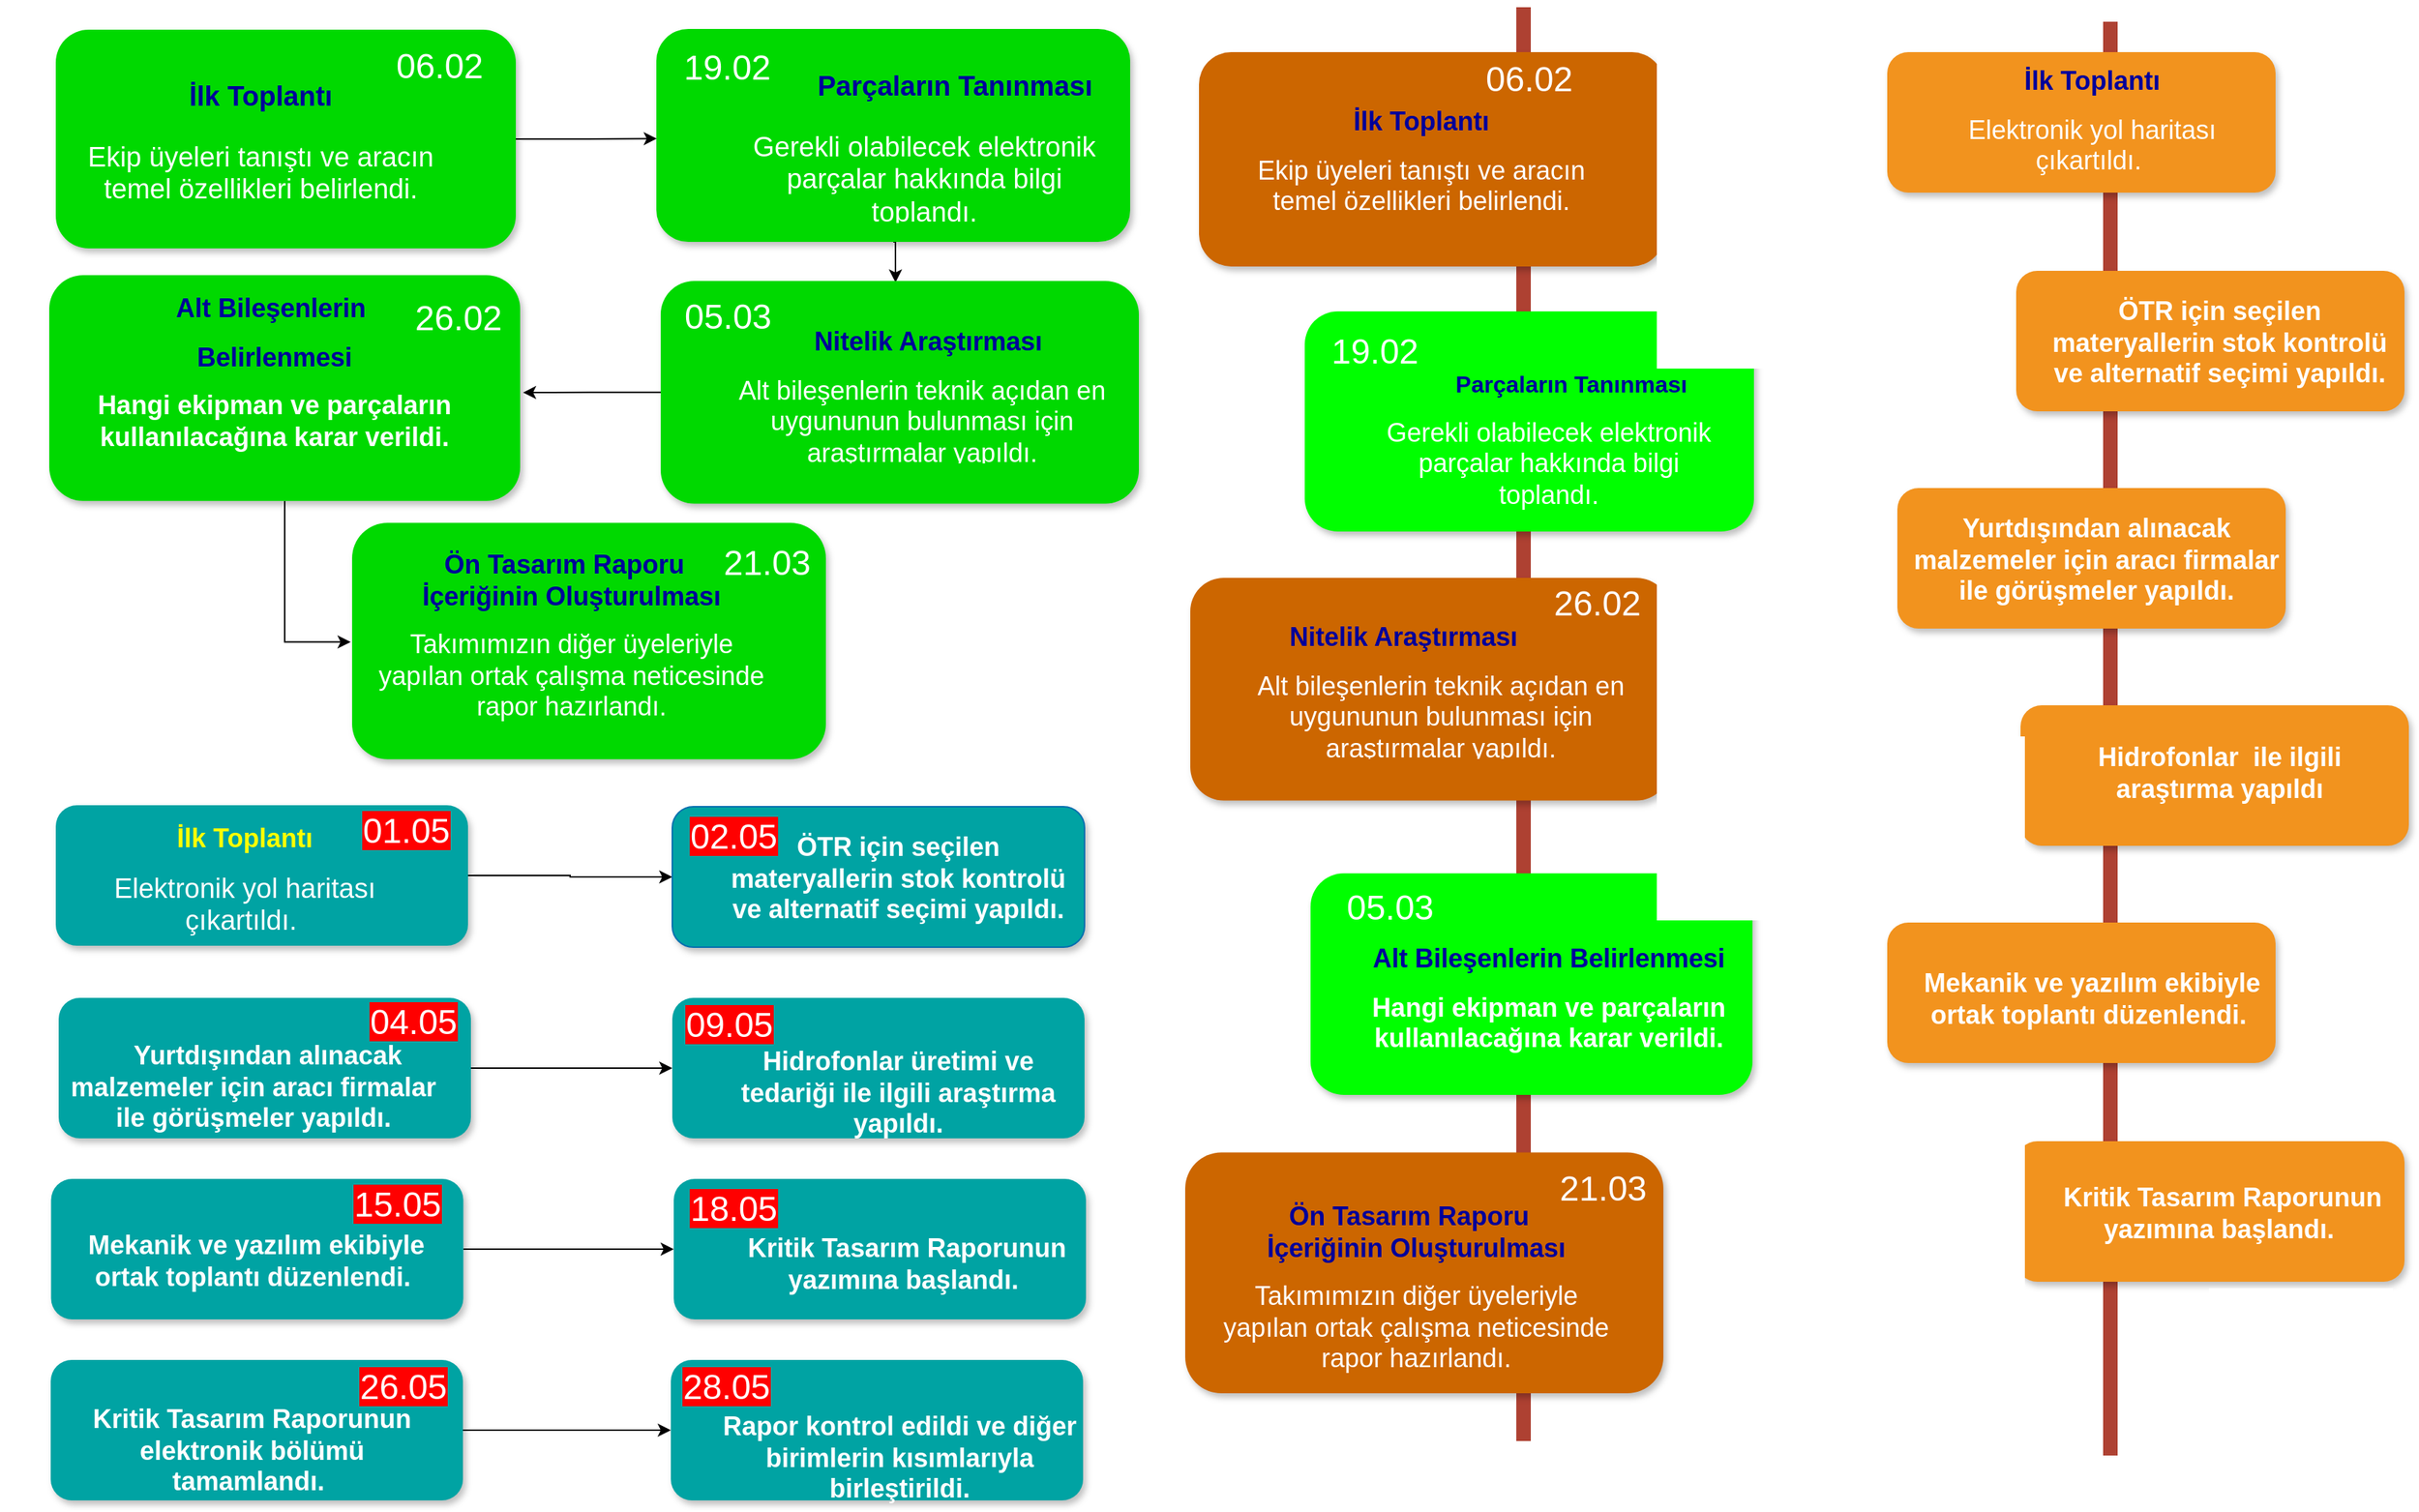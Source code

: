 <mxfile version="14.7.2" type="github">
  <diagram name="Page-1" id="fbcf5db9-b524-4cd4-e4f3-379dc89c3999">
    <mxGraphModel dx="2586" dy="900" grid="0" gridSize="10" guides="0" tooltips="1" connect="1" arrows="1" fold="1" page="1" pageScale="1" pageWidth="850" pageHeight="1100" background="none" math="0" shadow="0">
      <root>
        <mxCell id="0" />
        <mxCell id="1" parent="0" />
        <mxCell id="2a0f93b5c73ef8e7-1" value="" style="line;strokeWidth=10;direction=south;html=1;fillColor=none;fontSize=13;fontColor=#000000;align=center;strokeColor=#AE4132;" parent="1" vertex="1">
          <mxGeometry x="228.5" y="30" width="10" height="990" as="geometry" />
        </mxCell>
        <mxCell id="2a0f93b5c73ef8e7-2" value="" style="rounded=1;whiteSpace=wrap;html=1;strokeColor=none;strokeWidth=1;fontSize=13;fontColor=#FFFFFF;align=center;gradientColor=none;gradientDirection=east;verticalAlign=top;shadow=1;fillColor=#CC6600;" parent="1" vertex="1">
          <mxGeometry x="9.5" y="61" width="321" height="148" as="geometry" />
        </mxCell>
        <mxCell id="2a0f93b5c73ef8e7-3" value="&lt;font style=&quot;font-size: 24px&quot;&gt;06.02&lt;/font&gt;" style="text;html=1;strokeColor=none;fillColor=none;align=center;verticalAlign=middle;whiteSpace=wrap;fontSize=30;fontColor=#FFFFFF;" parent="1" vertex="1">
          <mxGeometry x="211.5" y="67" width="51" height="20" as="geometry" />
        </mxCell>
        <mxCell id="2a0f93b5c73ef8e7-7" value="3" style="text;html=1;strokeColor=none;fillColor=none;align=center;verticalAlign=middle;whiteSpace=wrap;fontSize=30;fontColor=#FFFFFF;" parent="1" vertex="1">
          <mxGeometry x="48.5" y="353" width="40" height="20" as="geometry" />
        </mxCell>
        <mxCell id="2a0f93b5c73ef8e7-11" value="5" style="text;html=1;strokeColor=none;fillColor=none;align=center;verticalAlign=middle;whiteSpace=wrap;fontSize=30;fontColor=#FFFFFF;" parent="1" vertex="1">
          <mxGeometry x="48.5" y="583" width="40" height="20" as="geometry" />
        </mxCell>
        <mxCell id="2a0f93b5c73ef8e7-15" value="7" style="text;html=1;strokeColor=none;fillColor=none;align=center;verticalAlign=middle;whiteSpace=wrap;fontSize=30;fontColor=#FFFFFF;" parent="1" vertex="1">
          <mxGeometry x="48.5" y="823" width="40" height="20" as="geometry" />
        </mxCell>
        <mxCell id="2a0f93b5c73ef8e7-18" value="&lt;h1&gt;&lt;font color=&quot;#000099&quot;&gt;İlk Toplantı&lt;/font&gt;&lt;/h1&gt;&lt;p&gt;&lt;font style=&quot;font-size: 18px&quot;&gt;Ekip üyeleri tanıştı ve aracın temel özellikleri belirlendi.&lt;/font&gt;&lt;/p&gt;" style="text;html=1;spacing=5;spacingTop=-20;whiteSpace=wrap;overflow=hidden;strokeColor=none;strokeWidth=4;fillColor=none;gradientColor=#007FFF;fontSize=9;fontColor=#FFFFFF;align=center;" parent="1" vertex="1">
          <mxGeometry x="43.5" y="97" width="238" height="89" as="geometry" />
        </mxCell>
        <mxCell id="2a0f93b5c73ef8e7-25" value="&lt;h1&gt;Heading&lt;/h1&gt;&lt;p&gt;Lorem ipsum dolor sit amet, consectetur adipisicing elit, sed do eiusmod tempor incididunt ut labore et dolore magna aliqua.&lt;/p&gt;" style="text;html=1;spacing=5;spacingTop=-20;whiteSpace=wrap;overflow=hidden;strokeColor=none;strokeWidth=4;fillColor=none;gradientColor=#007FFF;fontSize=9;fontColor=#FFFFFF;align=center;" parent="1" vertex="1">
          <mxGeometry x="258.5" y="910" width="160" height="77" as="geometry" />
        </mxCell>
        <mxCell id="-CI094suR1XkRSVhxneS-1" value="" style="line;strokeWidth=10;direction=south;html=1;fillColor=none;fontSize=13;fontColor=#000000;align=center;strokeColor=#AE4132;" parent="1" vertex="1">
          <mxGeometry x="633.5" y="40" width="10" height="990" as="geometry" />
        </mxCell>
        <mxCell id="-CI094suR1XkRSVhxneS-3" value="1" style="text;html=1;strokeColor=none;fillColor=none;align=center;verticalAlign=middle;whiteSpace=wrap;fontSize=30;fontColor=#FFFFFF;" parent="1" vertex="1">
          <mxGeometry x="453.5" y="138" width="40" height="20" as="geometry" />
        </mxCell>
        <mxCell id="rtz68vQmMSl6x_0ly5T9-5" value="" style="rounded=1;whiteSpace=wrap;html=1;strokeColor=none;strokeWidth=1;fillColor=#F2931E;fontSize=13;fontColor=#FFFFFF;align=center;gradientColor=none;gradientDirection=east;verticalAlign=top;shadow=1;" parent="1" vertex="1">
          <mxGeometry x="484.5" y="61" width="268" height="97" as="geometry" />
        </mxCell>
        <mxCell id="rtz68vQmMSl6x_0ly5T9-9" value="" style="rounded=1;whiteSpace=wrap;html=1;strokeColor=none;strokeWidth=1;fontSize=13;fontColor=#FFFFFF;align=center;gradientColor=none;gradientDirection=east;verticalAlign=top;shadow=1;fillColor=#00FF00;" parent="1" vertex="1">
          <mxGeometry x="82.5" y="240" width="310" height="152" as="geometry" />
        </mxCell>
        <mxCell id="rtz68vQmMSl6x_0ly5T9-10" value="" style="rounded=1;whiteSpace=wrap;html=1;strokeColor=none;strokeWidth=1;fontSize=13;fontColor=#FFFFFF;align=center;gradientColor=none;gradientDirection=east;verticalAlign=top;shadow=1;fillColor=#CC6600;" parent="1" vertex="1">
          <mxGeometry x="3.5" y="424" width="331" height="153.75" as="geometry" />
        </mxCell>
        <mxCell id="rtz68vQmMSl6x_0ly5T9-13" value="" style="rounded=1;whiteSpace=wrap;html=1;strokeColor=none;strokeWidth=1;fontSize=13;fontColor=#FFFFFF;align=center;gradientColor=none;gradientDirection=east;verticalAlign=top;shadow=1;fillColor=#00FF00;" parent="1" vertex="1">
          <mxGeometry x="86.5" y="628" width="305" height="153" as="geometry" />
        </mxCell>
        <mxCell id="rtz68vQmMSl6x_0ly5T9-18" value="&lt;h1&gt;&lt;font style=&quot;font-size: 14px&quot;&gt;&amp;nbsp; &amp;nbsp; &amp;nbsp; &amp;nbsp;&amp;nbsp;&lt;/font&gt;&lt;font style=&quot;font-size: 16px&quot; color=&quot;#000099&quot;&gt;Parçaların Tanınması&lt;/font&gt;&lt;/h1&gt;&lt;p&gt;&lt;font style=&quot;font-size: 18px&quot;&gt;Gerekli olabilecek elektronik parçalar hakkında bilgi toplandı.&lt;/font&gt;&lt;/p&gt;" style="text;html=1;spacing=5;spacingTop=-20;whiteSpace=wrap;overflow=hidden;strokeColor=none;strokeWidth=4;fillColor=none;gradientColor=#007FFF;fontSize=9;fontColor=#FFFFFF;align=center;" parent="1" vertex="1">
          <mxGeometry x="123.5" y="278" width="254" height="108" as="geometry" />
        </mxCell>
        <mxCell id="rtz68vQmMSl6x_0ly5T9-19" value="&lt;font style=&quot;font-size: 24px&quot;&gt;19.02&lt;/font&gt;" style="text;html=1;strokeColor=none;fillColor=none;align=center;verticalAlign=middle;whiteSpace=wrap;fontSize=30;fontColor=#FFFFFF;" parent="1" vertex="1">
          <mxGeometry x="110.5" y="255" width="40" height="20" as="geometry" />
        </mxCell>
        <mxCell id="T_IrZNJ4jwdqQeyAai1--1" value="&lt;h1 style=&quot;text-align: left&quot;&gt;&lt;span&gt;&lt;font color=&quot;#000099&quot;&gt;&amp;nbsp; &amp;nbsp; &amp;nbsp;Nitelik Araştırması&lt;/font&gt;&lt;/span&gt;&lt;/h1&gt;&lt;h1&gt;&lt;span style=&quot;font-weight: normal&quot;&gt;&lt;font style=&quot;font-size: 18px&quot;&gt;Alt bileşenlerin teknik açıdan en uygununun bulunması için araştırmalar yapıldı.&lt;/font&gt;&lt;/span&gt;&lt;br&gt;&lt;/h1&gt;" style="text;html=1;spacing=5;spacingTop=-20;whiteSpace=wrap;overflow=hidden;strokeColor=none;strokeWidth=4;fillColor=none;gradientColor=#007FFF;fontSize=9;fontColor=#FFFFFF;align=center;" vertex="1" parent="1">
          <mxGeometry x="42.5" y="453" width="267" height="95.5" as="geometry" />
        </mxCell>
        <mxCell id="T_IrZNJ4jwdqQeyAai1--2" value="&lt;font style=&quot;font-size: 24px&quot;&gt;26.02&lt;/font&gt;" style="text;html=1;strokeColor=none;fillColor=none;align=center;verticalAlign=middle;whiteSpace=wrap;fontSize=30;fontColor=#FFFFFF;" vertex="1" parent="1">
          <mxGeometry x="258.5" y="429" width="51" height="20" as="geometry" />
        </mxCell>
        <mxCell id="T_IrZNJ4jwdqQeyAai1--5" value="&lt;h1&gt;&lt;font color=&quot;#000099&quot;&gt;Alt Bileşenlerin Belirlenmesi&lt;/font&gt;&lt;/h1&gt;&lt;h1&gt;Hangi ekipman ve parçaların kullanılacağına karar verildi.&lt;/h1&gt;" style="text;html=1;spacing=5;spacingTop=-20;whiteSpace=wrap;overflow=hidden;strokeColor=none;strokeWidth=4;fillColor=none;gradientColor=#007FFF;fontSize=9;fontColor=#FFFFFF;align=center;" vertex="1" parent="1">
          <mxGeometry x="115.5" y="675" width="270" height="92" as="geometry" />
        </mxCell>
        <mxCell id="T_IrZNJ4jwdqQeyAai1--6" value="&lt;font style=&quot;font-size: 24px&quot;&gt;05.03&lt;/font&gt;" style="text;html=1;strokeColor=none;fillColor=none;align=center;verticalAlign=middle;whiteSpace=wrap;fontSize=30;fontColor=#FFFFFF;" vertex="1" parent="1">
          <mxGeometry x="115.5" y="639" width="51" height="20" as="geometry" />
        </mxCell>
        <mxCell id="T_IrZNJ4jwdqQeyAai1--7" value="" style="rounded=1;whiteSpace=wrap;html=1;strokeColor=none;strokeWidth=1;fontSize=13;fontColor=#FFFFFF;align=center;gradientColor=none;gradientDirection=east;verticalAlign=top;shadow=1;fillColor=#CC6600;" vertex="1" parent="1">
          <mxGeometry y="820.75" width="330" height="166.25" as="geometry" />
        </mxCell>
        <mxCell id="T_IrZNJ4jwdqQeyAai1--8" value="&lt;h1&gt;&lt;span&gt;&lt;font color=&quot;#000099&quot;&gt;&amp;nbsp; &amp;nbsp; &amp;nbsp;Ön Tasarım Raporu&amp;nbsp; &amp;nbsp; &amp;nbsp; &amp;nbsp; İçeriğinin Oluşturulması&lt;/font&gt;&lt;/span&gt;&lt;/h1&gt;&lt;h1&gt;&lt;span style=&quot;font-weight: normal&quot;&gt;&lt;font style=&quot;font-size: 18px&quot;&gt;Takımımızın diğer üyeleriyle yapılan ortak çalışma neticesinde rapor hazırlandı.&lt;/font&gt;&lt;/span&gt;&lt;br&gt;&lt;/h1&gt;" style="text;html=1;spacing=5;spacingTop=-20;whiteSpace=wrap;overflow=hidden;strokeColor=none;strokeWidth=4;fillColor=none;gradientColor=#007FFF;fontSize=9;fontColor=#FFFFFF;align=center;" vertex="1" parent="1">
          <mxGeometry x="16.5" y="853" width="285" height="139" as="geometry" />
        </mxCell>
        <mxCell id="T_IrZNJ4jwdqQeyAai1--9" value="&lt;font style=&quot;font-size: 24px&quot;&gt;21.03&lt;/font&gt;" style="text;html=1;strokeColor=none;fillColor=none;align=center;verticalAlign=middle;whiteSpace=wrap;fontSize=30;fontColor=#FFFFFF;" vertex="1" parent="1">
          <mxGeometry x="262.5" y="833" width="51" height="20" as="geometry" />
        </mxCell>
        <mxCell id="T_IrZNJ4jwdqQeyAai1--11" value="&lt;h1&gt;&lt;font color=&quot;#000099&quot;&gt;İlk Toplantı&lt;/font&gt;&lt;/h1&gt;&lt;p&gt;&lt;font style=&quot;font-size: 18px&quot;&gt;Elektronik yol haritası çıkartıldı.&amp;nbsp;&lt;/font&gt;&lt;/p&gt;" style="text;html=1;spacing=5;spacingTop=-20;whiteSpace=wrap;overflow=hidden;strokeColor=none;strokeWidth=4;fillColor=none;gradientColor=#007FFF;fontSize=9;fontColor=#FFFFFF;align=center;" vertex="1" parent="1">
          <mxGeometry x="506.5" y="69" width="238" height="89" as="geometry" />
        </mxCell>
        <mxCell id="T_IrZNJ4jwdqQeyAai1--14" value="" style="rounded=1;whiteSpace=wrap;html=1;strokeColor=none;strokeWidth=1;fillColor=#F2931E;fontSize=13;fontColor=#FFFFFF;align=center;gradientColor=none;gradientDirection=east;verticalAlign=top;shadow=1;" vertex="1" parent="1">
          <mxGeometry x="573.5" y="212" width="268" height="97" as="geometry" />
        </mxCell>
        <mxCell id="T_IrZNJ4jwdqQeyAai1--15" value="" style="rounded=1;whiteSpace=wrap;html=1;strokeColor=none;strokeWidth=1;fillColor=#F2931E;fontSize=13;fontColor=#FFFFFF;align=center;gradientColor=none;gradientDirection=east;verticalAlign=top;shadow=1;" vertex="1" parent="1">
          <mxGeometry x="491.5" y="362" width="268" height="97" as="geometry" />
        </mxCell>
        <mxCell id="T_IrZNJ4jwdqQeyAai1--16" value="" style="rounded=1;whiteSpace=wrap;html=1;strokeColor=none;strokeWidth=1;fillColor=#F2931E;fontSize=13;fontColor=#FFFFFF;align=center;gradientColor=none;gradientDirection=east;verticalAlign=top;shadow=1;" vertex="1" parent="1">
          <mxGeometry x="576.5" y="512" width="268" height="97" as="geometry" />
        </mxCell>
        <mxCell id="T_IrZNJ4jwdqQeyAai1--17" value="" style="rounded=1;whiteSpace=wrap;html=1;strokeColor=none;strokeWidth=1;fillColor=#F2931E;fontSize=13;fontColor=#FFFFFF;align=center;gradientColor=none;gradientDirection=east;verticalAlign=top;shadow=1;" vertex="1" parent="1">
          <mxGeometry x="484.5" y="662" width="268" height="97" as="geometry" />
        </mxCell>
        <mxCell id="T_IrZNJ4jwdqQeyAai1--18" value="" style="rounded=1;whiteSpace=wrap;html=1;strokeColor=none;strokeWidth=1;fillColor=#F2931E;fontSize=13;fontColor=#FFFFFF;align=center;gradientColor=none;gradientDirection=east;verticalAlign=top;shadow=1;" vertex="1" parent="1">
          <mxGeometry x="573.5" y="813" width="268" height="97" as="geometry" />
        </mxCell>
        <mxCell id="T_IrZNJ4jwdqQeyAai1--20" value="&lt;h1&gt;ÖTR için seçilen materyallerin stok kontrolü ve alternatif seçimi yapıldı.&lt;/h1&gt;" style="text;html=1;spacing=5;spacingTop=-20;whiteSpace=wrap;overflow=hidden;strokeColor=none;strokeWidth=4;fillColor=none;gradientColor=#007FFF;fontSize=9;fontColor=#FFFFFF;align=center;" vertex="1" parent="1">
          <mxGeometry x="582.5" y="228" width="262" height="81" as="geometry" />
        </mxCell>
        <mxCell id="T_IrZNJ4jwdqQeyAai1--21" value="&lt;h1&gt;Yurtdışından alınacak malzemeler için aracı firmalar ile görüşmeler yapıldı.&lt;/h1&gt;" style="text;html=1;spacing=5;spacingTop=-20;whiteSpace=wrap;overflow=hidden;strokeColor=none;strokeWidth=4;fillColor=none;gradientColor=#007FFF;fontSize=9;fontColor=#FFFFFF;align=center;" vertex="1" parent="1">
          <mxGeometry x="497.5" y="378" width="262" height="81" as="geometry" />
        </mxCell>
        <mxCell id="T_IrZNJ4jwdqQeyAai1--22" value="&lt;h1&gt;Hidrofonlar&amp;nbsp; ile ilgili araştırma yapıldı&lt;/h1&gt;" style="text;html=1;spacing=5;spacingTop=-20;whiteSpace=wrap;overflow=hidden;strokeColor=none;strokeWidth=4;fillColor=none;gradientColor=#007FFF;fontSize=9;fontColor=#FFFFFF;align=center;" vertex="1" parent="1">
          <mxGeometry x="582.5" y="536" width="262" height="81" as="geometry" />
        </mxCell>
        <mxCell id="T_IrZNJ4jwdqQeyAai1--24" value="&lt;h1&gt;Mekanik ve yazılım ekibiyle ortak toplantı düzenlendi.&amp;nbsp;&lt;/h1&gt;" style="text;html=1;spacing=5;spacingTop=-20;whiteSpace=wrap;overflow=hidden;strokeColor=none;strokeWidth=4;fillColor=none;gradientColor=#007FFF;fontSize=9;fontColor=#FFFFFF;align=center;" vertex="1" parent="1">
          <mxGeometry x="494.5" y="692" width="262" height="69.5" as="geometry" />
        </mxCell>
        <mxCell id="T_IrZNJ4jwdqQeyAai1--25" value="&lt;h1&gt;Kritik Tasarım Raporunun yazımına başlandı.&amp;nbsp;&lt;/h1&gt;" style="text;html=1;spacing=5;spacingTop=-20;whiteSpace=wrap;overflow=hidden;strokeColor=none;strokeWidth=4;fillColor=none;gradientColor=#007FFF;fontSize=9;fontColor=#FFFFFF;align=center;" vertex="1" parent="1">
          <mxGeometry x="584.5" y="840" width="262" height="66.5" as="geometry" />
        </mxCell>
        <mxCell id="T_IrZNJ4jwdqQeyAai1--99" style="edgeStyle=orthogonalEdgeStyle;rounded=0;orthogonalLoop=1;jettySize=auto;html=1;exitX=1;exitY=0.5;exitDx=0;exitDy=0;entryX=0.001;entryY=0.515;entryDx=0;entryDy=0;entryPerimeter=0;fontSize=9;fontColor=#FFFFFF;" edge="1" parent="1" source="T_IrZNJ4jwdqQeyAai1--28" target="T_IrZNJ4jwdqQeyAai1--38">
          <mxGeometry relative="1" as="geometry" />
        </mxCell>
        <mxCell id="T_IrZNJ4jwdqQeyAai1--28" value="" style="rounded=1;whiteSpace=wrap;html=1;strokeColor=none;strokeWidth=1;fontSize=13;fontColor=#FFFFFF;align=center;gradientColor=none;gradientDirection=east;verticalAlign=top;shadow=1;fillColor=#00D900;" vertex="1" parent="1">
          <mxGeometry x="-779.5" y="45.5" width="317.5" height="151" as="geometry" />
        </mxCell>
        <mxCell id="T_IrZNJ4jwdqQeyAai1--29" value="&lt;font style=&quot;font-size: 24px&quot;&gt;06.02&lt;/font&gt;" style="text;html=1;strokeColor=none;fillColor=none;align=center;verticalAlign=middle;whiteSpace=wrap;fontSize=30;fontColor=#FFFFFF;" vertex="1" parent="1">
          <mxGeometry x="-540" y="44" width="51" height="47" as="geometry" />
        </mxCell>
        <mxCell id="T_IrZNJ4jwdqQeyAai1--30" value="3" style="text;html=1;strokeColor=none;fillColor=none;align=center;verticalAlign=middle;whiteSpace=wrap;fontSize=30;fontColor=#FFFFFF;" vertex="1" parent="1">
          <mxGeometry x="-818" y="326" width="40" height="20" as="geometry" />
        </mxCell>
        <mxCell id="T_IrZNJ4jwdqQeyAai1--31" value="5" style="text;html=1;strokeColor=none;fillColor=none;align=center;verticalAlign=middle;whiteSpace=wrap;fontSize=30;fontColor=#FFFFFF;" vertex="1" parent="1">
          <mxGeometry x="-818" y="556" width="40" height="20" as="geometry" />
        </mxCell>
        <mxCell id="T_IrZNJ4jwdqQeyAai1--32" value="7" style="text;html=1;strokeColor=none;fillColor=none;align=center;verticalAlign=middle;whiteSpace=wrap;fontSize=30;fontColor=#FFFFFF;" vertex="1" parent="1">
          <mxGeometry x="-818" y="796" width="40" height="20" as="geometry" />
        </mxCell>
        <mxCell id="T_IrZNJ4jwdqQeyAai1--33" value="&lt;h1 style=&quot;font-size: 19px&quot;&gt;&lt;font color=&quot;#000099&quot; style=&quot;font-size: 19px&quot;&gt;İlk Toplantı&lt;/font&gt;&lt;/h1&gt;&lt;p style=&quot;font-size: 19px&quot;&gt;&lt;font style=&quot;font-size: 19px&quot;&gt;Ekip üyeleri tanıştı ve aracın temel özellikleri belirlendi.&lt;/font&gt;&lt;/p&gt;" style="text;html=1;spacing=5;spacingTop=-20;whiteSpace=wrap;overflow=hidden;strokeColor=none;strokeWidth=4;fillColor=none;gradientColor=#007FFF;fontSize=9;fontColor=#FFFFFF;align=center;" vertex="1" parent="1">
          <mxGeometry x="-765" y="78" width="254" height="101" as="geometry" />
        </mxCell>
        <mxCell id="T_IrZNJ4jwdqQeyAai1--105" style="edgeStyle=orthogonalEdgeStyle;rounded=0;orthogonalLoop=1;jettySize=auto;html=1;exitX=0.5;exitY=1;exitDx=0;exitDy=0;entryX=0.491;entryY=0.007;entryDx=0;entryDy=0;entryPerimeter=0;fontSize=9;fontColor=#FFFFFF;" edge="1" parent="1" source="T_IrZNJ4jwdqQeyAai1--38" target="T_IrZNJ4jwdqQeyAai1--39">
          <mxGeometry relative="1" as="geometry" />
        </mxCell>
        <mxCell id="T_IrZNJ4jwdqQeyAai1--38" value="" style="rounded=1;whiteSpace=wrap;html=1;strokeColor=none;strokeWidth=1;fontSize=13;fontColor=#FFFFFF;align=center;gradientColor=none;gradientDirection=east;verticalAlign=top;shadow=1;fillColor=#00D900;" vertex="1" parent="1">
          <mxGeometry x="-365" y="45" width="327" height="147" as="geometry" />
        </mxCell>
        <mxCell id="T_IrZNJ4jwdqQeyAai1--107" style="edgeStyle=orthogonalEdgeStyle;rounded=0;orthogonalLoop=1;jettySize=auto;html=1;exitX=0;exitY=0.5;exitDx=0;exitDy=0;entryX=1.006;entryY=0.52;entryDx=0;entryDy=0;entryPerimeter=0;fontSize=9;fontColor=#FFFFFF;" edge="1" parent="1" source="T_IrZNJ4jwdqQeyAai1--39" target="T_IrZNJ4jwdqQeyAai1--40">
          <mxGeometry relative="1" as="geometry" />
        </mxCell>
        <mxCell id="T_IrZNJ4jwdqQeyAai1--39" value="" style="rounded=1;whiteSpace=wrap;html=1;strokeColor=none;strokeWidth=1;fontSize=13;fontColor=#FFFFFF;align=center;gradientColor=none;gradientDirection=east;verticalAlign=top;shadow=1;fillColor=#00D900;" vertex="1" parent="1">
          <mxGeometry x="-362" y="219" width="330" height="153.75" as="geometry" />
        </mxCell>
        <mxCell id="T_IrZNJ4jwdqQeyAai1--110" style="edgeStyle=orthogonalEdgeStyle;rounded=0;orthogonalLoop=1;jettySize=auto;html=1;exitX=0.5;exitY=1;exitDx=0;exitDy=0;entryX=-0.003;entryY=0.504;entryDx=0;entryDy=0;entryPerimeter=0;fontSize=9;fontColor=#FFFFFF;" edge="1" parent="1" source="T_IrZNJ4jwdqQeyAai1--40" target="T_IrZNJ4jwdqQeyAai1--47">
          <mxGeometry relative="1" as="geometry" />
        </mxCell>
        <mxCell id="T_IrZNJ4jwdqQeyAai1--40" value="" style="rounded=1;whiteSpace=wrap;html=1;strokeColor=none;strokeWidth=1;fontSize=13;fontColor=#FFFFFF;align=center;gradientColor=none;gradientDirection=east;verticalAlign=top;shadow=1;fillColor=#00D900;" vertex="1" parent="1">
          <mxGeometry x="-784" y="215" width="325" height="155.88" as="geometry" />
        </mxCell>
        <mxCell id="T_IrZNJ4jwdqQeyAai1--47" value="" style="rounded=1;whiteSpace=wrap;html=1;strokeColor=none;strokeWidth=1;fontSize=13;fontColor=#FFFFFF;align=center;gradientColor=none;gradientDirection=east;verticalAlign=top;shadow=1;fillColor=#00D900;" vertex="1" parent="1">
          <mxGeometry x="-575" y="386" width="327" height="163.25" as="geometry" />
        </mxCell>
        <mxCell id="T_IrZNJ4jwdqQeyAai1--122" style="edgeStyle=orthogonalEdgeStyle;rounded=0;orthogonalLoop=1;jettySize=auto;html=1;exitX=1;exitY=0.5;exitDx=0;exitDy=0;entryX=0;entryY=0.5;entryDx=0;entryDy=0;fontSize=9;fontColor=#FFFFFF;" edge="1" parent="1" source="T_IrZNJ4jwdqQeyAai1--53" target="T_IrZNJ4jwdqQeyAai1--71">
          <mxGeometry relative="1" as="geometry" />
        </mxCell>
        <mxCell id="T_IrZNJ4jwdqQeyAai1--53" value="" style="rounded=1;whiteSpace=wrap;html=1;strokeColor=none;strokeWidth=1;fontSize=13;fontColor=#FFFFFF;align=center;gradientColor=none;gradientDirection=east;verticalAlign=top;shadow=1;fillColor=#00A3A3;" vertex="1" parent="1">
          <mxGeometry x="-779.5" y="581" width="284.5" height="97" as="geometry" />
        </mxCell>
        <mxCell id="T_IrZNJ4jwdqQeyAai1--71" value="" style="rounded=1;whiteSpace=wrap;html=1;strokeColor=#006EAF;strokeWidth=1;fontSize=13;fontColor=#ffffff;align=center;gradientDirection=east;verticalAlign=top;shadow=1;fillColor=#00A3A3;" vertex="1" parent="1">
          <mxGeometry x="-354" y="582" width="284.5" height="97" as="geometry" />
        </mxCell>
        <mxCell id="T_IrZNJ4jwdqQeyAai1--123" style="edgeStyle=orthogonalEdgeStyle;rounded=0;orthogonalLoop=1;jettySize=auto;html=1;exitX=1;exitY=0.5;exitDx=0;exitDy=0;entryX=0;entryY=0.5;entryDx=0;entryDy=0;fontSize=9;fontColor=#FFFFFF;" edge="1" parent="1" source="T_IrZNJ4jwdqQeyAai1--72" target="T_IrZNJ4jwdqQeyAai1--73">
          <mxGeometry relative="1" as="geometry" />
        </mxCell>
        <mxCell id="T_IrZNJ4jwdqQeyAai1--72" value="" style="rounded=1;whiteSpace=wrap;html=1;strokeColor=none;strokeWidth=1;fontSize=13;fontColor=#FFFFFF;align=center;gradientColor=none;gradientDirection=east;verticalAlign=top;shadow=1;fillColor=#00A3A3;" vertex="1" parent="1">
          <mxGeometry x="-777.5" y="714" width="284.5" height="97" as="geometry" />
        </mxCell>
        <mxCell id="T_IrZNJ4jwdqQeyAai1--73" value="" style="rounded=1;whiteSpace=wrap;html=1;strokeColor=none;strokeWidth=1;fontSize=13;fontColor=#FFFFFF;align=center;gradientColor=none;gradientDirection=east;verticalAlign=top;shadow=1;fillColor=#00A3A3;" vertex="1" parent="1">
          <mxGeometry x="-354" y="714" width="284.5" height="97" as="geometry" />
        </mxCell>
        <mxCell id="T_IrZNJ4jwdqQeyAai1--124" style="edgeStyle=orthogonalEdgeStyle;rounded=0;orthogonalLoop=1;jettySize=auto;html=1;exitX=1;exitY=0.5;exitDx=0;exitDy=0;entryX=0;entryY=0.5;entryDx=0;entryDy=0;fontSize=9;fontColor=#FFFFFF;" edge="1" parent="1" source="T_IrZNJ4jwdqQeyAai1--74" target="T_IrZNJ4jwdqQeyAai1--75">
          <mxGeometry relative="1" as="geometry" />
        </mxCell>
        <mxCell id="T_IrZNJ4jwdqQeyAai1--74" value="" style="rounded=1;whiteSpace=wrap;html=1;strokeColor=none;strokeWidth=1;fontSize=13;fontColor=#FFFFFF;align=center;gradientColor=none;gradientDirection=east;verticalAlign=top;shadow=1;fillColor=#00A3A3;" vertex="1" parent="1">
          <mxGeometry x="-782.75" y="839" width="284.5" height="97" as="geometry" />
        </mxCell>
        <mxCell id="T_IrZNJ4jwdqQeyAai1--75" value="" style="rounded=1;whiteSpace=wrap;html=1;strokeColor=none;strokeWidth=1;fontSize=13;fontColor=#FFFFFF;align=center;gradientColor=none;gradientDirection=east;verticalAlign=top;shadow=1;fillColor=#00A3A3;" vertex="1" parent="1">
          <mxGeometry x="-353" y="839" width="284.5" height="97" as="geometry" />
        </mxCell>
        <mxCell id="T_IrZNJ4jwdqQeyAai1--125" style="edgeStyle=orthogonalEdgeStyle;rounded=0;orthogonalLoop=1;jettySize=auto;html=1;exitX=1;exitY=0.5;exitDx=0;exitDy=0;fontSize=9;fontColor=#FFFFFF;" edge="1" parent="1" source="T_IrZNJ4jwdqQeyAai1--76" target="T_IrZNJ4jwdqQeyAai1--77">
          <mxGeometry relative="1" as="geometry" />
        </mxCell>
        <mxCell id="T_IrZNJ4jwdqQeyAai1--76" value="" style="rounded=1;whiteSpace=wrap;html=1;strokeColor=none;strokeWidth=1;fontSize=13;fontColor=#FFFFFF;align=center;gradientColor=none;gradientDirection=east;verticalAlign=top;shadow=1;fillColor=#00A3A3;" vertex="1" parent="1">
          <mxGeometry x="-783" y="964" width="284.5" height="97" as="geometry" />
        </mxCell>
        <mxCell id="T_IrZNJ4jwdqQeyAai1--77" value="" style="rounded=1;whiteSpace=wrap;html=1;strokeColor=none;strokeWidth=1;fontSize=13;fontColor=#FFFFFF;align=center;gradientColor=none;gradientDirection=east;verticalAlign=top;shadow=1;fillColor=#00A3A3;" vertex="1" parent="1">
          <mxGeometry x="-355" y="964" width="284.5" height="97" as="geometry" />
        </mxCell>
        <mxCell id="T_IrZNJ4jwdqQeyAai1--79" value="&lt;h1 style=&quot;font-size: 19px&quot;&gt;&lt;font style=&quot;font-size: 19px&quot;&gt;&lt;font style=&quot;font-size: 19px&quot;&gt;&amp;nbsp; &amp;nbsp; &amp;nbsp; &amp;nbsp;&amp;nbsp;&lt;/font&gt;&lt;font style=&quot;font-size: 19px&quot; color=&quot;#000099&quot;&gt;Parçaların Tanınması&lt;/font&gt;&lt;/font&gt;&lt;/h1&gt;&lt;p style=&quot;font-size: 19px&quot;&gt;&lt;font style=&quot;font-size: 19px&quot;&gt;Gerekli olabilecek elektronik parçalar hakkında bilgi toplandı.&lt;/font&gt;&lt;/p&gt;" style="text;html=1;spacing=5;spacingTop=-20;whiteSpace=wrap;overflow=hidden;strokeColor=none;strokeWidth=4;fillColor=none;gradientColor=#007FFF;fontSize=9;fontColor=#FFFFFF;align=center;" vertex="1" parent="1">
          <mxGeometry x="-317" y="71" width="274" height="108" as="geometry" />
        </mxCell>
        <mxCell id="T_IrZNJ4jwdqQeyAai1--80" value="&lt;font style=&quot;font-size: 24px&quot;&gt;19.02&lt;/font&gt;" style="text;html=1;strokeColor=none;fillColor=none;align=center;verticalAlign=middle;whiteSpace=wrap;fontSize=30;fontColor=#FFFFFF;" vertex="1" parent="1">
          <mxGeometry x="-336" y="59" width="40" height="20" as="geometry" />
        </mxCell>
        <mxCell id="T_IrZNJ4jwdqQeyAai1--81" value="&lt;h1 style=&quot;text-align: left&quot;&gt;&lt;span&gt;&lt;font color=&quot;#000099&quot;&gt;&amp;nbsp; &amp;nbsp; &amp;nbsp; &amp;nbsp; &amp;nbsp; &amp;nbsp;Nitelik Araştırması&lt;/font&gt;&lt;/span&gt;&lt;/h1&gt;&lt;h1&gt;&lt;span style=&quot;font-weight: normal&quot;&gt;&lt;font style=&quot;font-size: 18px&quot;&gt;Alt bileşenlerin teknik açıdan en uygununun bulunması için araştırmalar yapıldı.&lt;/font&gt;&lt;/span&gt;&lt;br&gt;&lt;/h1&gt;" style="text;html=1;spacing=5;spacingTop=-20;whiteSpace=wrap;overflow=hidden;strokeColor=none;strokeWidth=4;fillColor=none;gradientColor=#007FFF;fontSize=9;fontColor=#FFFFFF;align=center;" vertex="1" parent="1">
          <mxGeometry x="-315" y="249" width="267" height="95.5" as="geometry" />
        </mxCell>
        <mxCell id="T_IrZNJ4jwdqQeyAai1--82" value="&lt;h1&gt;&lt;font color=&quot;#000099&quot;&gt;Alt Bileşenlerin&amp;nbsp;&lt;/font&gt;&lt;/h1&gt;&lt;h1&gt;&lt;font color=&quot;#000099&quot;&gt;Belirlenmesi&lt;/font&gt;&lt;/h1&gt;&lt;h1&gt;Hangi ekipman ve parçaların kullanılacağına karar verildi.&lt;/h1&gt;" style="text;html=1;spacing=5;spacingTop=-20;whiteSpace=wrap;overflow=hidden;strokeColor=none;strokeWidth=4;fillColor=none;gradientColor=#007FFF;fontSize=9;fontColor=#FFFFFF;align=center;" vertex="1" parent="1">
          <mxGeometry x="-780" y="226" width="303" height="122" as="geometry" />
        </mxCell>
        <mxCell id="T_IrZNJ4jwdqQeyAai1--83" value="&lt;h1&gt;&lt;span&gt;&lt;font color=&quot;#000099&quot;&gt;&amp;nbsp; &amp;nbsp; &amp;nbsp;Ön Tasarım Raporu&amp;nbsp; &amp;nbsp; &amp;nbsp; &amp;nbsp; İçeriğinin Oluşturulması&lt;/font&gt;&lt;/span&gt;&lt;/h1&gt;&lt;h1&gt;&lt;span style=&quot;font-weight: normal&quot;&gt;&lt;font style=&quot;font-size: 18px&quot;&gt;Takımımızın diğer üyeleriyle yapılan ortak çalışma neticesinde rapor hazırlandı.&lt;/font&gt;&lt;/span&gt;&lt;br&gt;&lt;/h1&gt;" style="text;html=1;spacing=5;spacingTop=-20;whiteSpace=wrap;overflow=hidden;strokeColor=none;strokeWidth=4;fillColor=none;gradientColor=#007FFF;fontSize=9;fontColor=#FFFFFF;align=center;" vertex="1" parent="1">
          <mxGeometry x="-566" y="403" width="285" height="139" as="geometry" />
        </mxCell>
        <mxCell id="T_IrZNJ4jwdqQeyAai1--84" value="&lt;font style=&quot;font-size: 24px&quot;&gt;26.02&lt;/font&gt;" style="text;html=1;strokeColor=none;fillColor=none;align=center;verticalAlign=middle;whiteSpace=wrap;fontSize=30;fontColor=#FFFFFF;" vertex="1" parent="1">
          <mxGeometry x="-527" y="232" width="51" height="20" as="geometry" />
        </mxCell>
        <mxCell id="T_IrZNJ4jwdqQeyAai1--85" value="&lt;font style=&quot;font-size: 24px&quot;&gt;05.03&lt;/font&gt;" style="text;html=1;strokeColor=none;fillColor=none;align=center;verticalAlign=middle;whiteSpace=wrap;fontSize=30;fontColor=#FFFFFF;" vertex="1" parent="1">
          <mxGeometry x="-341" y="231" width="51" height="20" as="geometry" />
        </mxCell>
        <mxCell id="T_IrZNJ4jwdqQeyAai1--86" value="&lt;font style=&quot;font-size: 24px&quot;&gt;21.03&lt;/font&gt;" style="text;html=1;strokeColor=none;fillColor=none;align=center;verticalAlign=middle;whiteSpace=wrap;fontSize=30;fontColor=#FFFFFF;" vertex="1" parent="1">
          <mxGeometry x="-314" y="401" width="51" height="20" as="geometry" />
        </mxCell>
        <mxCell id="T_IrZNJ4jwdqQeyAai1--88" value="&lt;h1&gt;&lt;font color=&quot;#ffff00&quot;&gt;İlk Toplantı&lt;/font&gt;&lt;/h1&gt;&lt;p&gt;&lt;font style=&quot;font-size: 19px&quot;&gt;Elektronik yol haritası çıkartıldı.&amp;nbsp;&lt;/font&gt;&lt;/p&gt;" style="text;html=1;spacing=5;spacingTop=-20;whiteSpace=wrap;overflow=hidden;strokeColor=none;strokeWidth=4;fillColor=none;gradientColor=#007FFF;fontSize=9;fontColor=#FFFFFF;align=center;" vertex="1" parent="1">
          <mxGeometry x="-768" y="592" width="238" height="89" as="geometry" />
        </mxCell>
        <mxCell id="T_IrZNJ4jwdqQeyAai1--89" value="&lt;h1&gt;ÖTR için seçilen materyallerin stok kontrolü ve alternatif seçimi yapıldı.&lt;/h1&gt;" style="text;html=1;spacing=5;spacingTop=-20;whiteSpace=wrap;overflow=hidden;strokeColor=none;strokeWidth=4;fillColor=none;gradientColor=#007FFF;fontSize=9;fontColor=#FFFFFF;align=center;" vertex="1" parent="1">
          <mxGeometry x="-324" y="598" width="252" height="81" as="geometry" />
        </mxCell>
        <mxCell id="T_IrZNJ4jwdqQeyAai1--90" value="&lt;h1&gt;&amp;nbsp; &amp;nbsp; Yurtdışından alınacak malzemeler için aracı firmalar ile görüşmeler yapıldı.&lt;/h1&gt;" style="text;html=1;spacing=5;spacingTop=-20;whiteSpace=wrap;overflow=hidden;strokeColor=none;strokeWidth=4;fillColor=none;gradientColor=#007FFF;fontSize=9;fontColor=#FFFFFF;align=center;" vertex="1" parent="1">
          <mxGeometry x="-784" y="742" width="282" height="67" as="geometry" />
        </mxCell>
        <mxCell id="T_IrZNJ4jwdqQeyAai1--91" value="&lt;h1&gt;Hidrofonlar üretimi ve tedariği ile ilgili araştırma yapıldı.&lt;/h1&gt;" style="text;html=1;spacing=5;spacingTop=-20;whiteSpace=wrap;overflow=hidden;strokeColor=none;strokeWidth=4;fillColor=none;gradientColor=#007FFF;fontSize=9;fontColor=#FFFFFF;align=center;" vertex="1" parent="1">
          <mxGeometry x="-329" y="746" width="262" height="70" as="geometry" />
        </mxCell>
        <mxCell id="T_IrZNJ4jwdqQeyAai1--92" value="&lt;h1&gt;Mekanik ve yazılım ekibiyle ortak toplantı düzenlendi.&amp;nbsp;&lt;/h1&gt;" style="text;html=1;spacing=5;spacingTop=-20;whiteSpace=wrap;overflow=hidden;strokeColor=none;strokeWidth=4;fillColor=none;gradientColor=#007FFF;fontSize=9;fontColor=#FFFFFF;align=center;" vertex="1" parent="1">
          <mxGeometry x="-772" y="873" width="262" height="52" as="geometry" />
        </mxCell>
        <mxCell id="T_IrZNJ4jwdqQeyAai1--93" value="&lt;h1&gt;Kritik Tasarım Raporunun yazımına başlandı.&amp;nbsp;&lt;/h1&gt;" style="text;html=1;spacing=5;spacingTop=-20;whiteSpace=wrap;overflow=hidden;strokeColor=none;strokeWidth=4;fillColor=none;gradientColor=#007FFF;fontSize=9;fontColor=#FFFFFF;align=center;" vertex="1" parent="1">
          <mxGeometry x="-323" y="875" width="262" height="66.5" as="geometry" />
        </mxCell>
        <mxCell id="T_IrZNJ4jwdqQeyAai1--111" value="&lt;h1&gt;Kritik Tasarım Raporunun elektronik bölümü tamamlandı.&amp;nbsp;&lt;/h1&gt;" style="text;html=1;spacing=5;spacingTop=-20;whiteSpace=wrap;overflow=hidden;strokeColor=none;strokeWidth=4;fillColor=none;gradientColor=#007FFF;fontSize=9;fontColor=#FFFFFF;align=center;" vertex="1" parent="1">
          <mxGeometry x="-775" y="993" width="262" height="66.5" as="geometry" />
        </mxCell>
        <mxCell id="T_IrZNJ4jwdqQeyAai1--112" value="&lt;h1&gt;Rapor kontrol edildi ve diğer birimlerin kısımlarıyla birleştirildi.&lt;/h1&gt;" style="text;html=1;spacing=5;spacingTop=-20;whiteSpace=wrap;overflow=hidden;strokeColor=none;strokeWidth=4;fillColor=none;gradientColor=#007FFF;fontSize=9;fontColor=#FFFFFF;align=center;" vertex="1" parent="1">
          <mxGeometry x="-328" y="998" width="262" height="66.5" as="geometry" />
        </mxCell>
        <mxCell id="T_IrZNJ4jwdqQeyAai1--113" value="&lt;font style=&quot;font-size: 24px ; background-color: rgb(255 , 0 , 0)&quot;&gt;01.05&lt;/font&gt;" style="text;html=1;strokeColor=none;fillColor=none;align=center;verticalAlign=middle;whiteSpace=wrap;fontSize=30;fontColor=#FFFFFF;" vertex="1" parent="1">
          <mxGeometry x="-569" y="589" width="63" height="14" as="geometry" />
        </mxCell>
        <mxCell id="T_IrZNJ4jwdqQeyAai1--114" value="&lt;font style=&quot;font-size: 24px ; background-color: rgb(255 , 0 , 0)&quot;&gt;02.05&lt;/font&gt;" style="text;html=1;strokeColor=none;fillColor=none;align=center;verticalAlign=middle;whiteSpace=wrap;fontSize=30;fontColor=#FFFFFF;" vertex="1" parent="1">
          <mxGeometry x="-344" y="593" width="65" height="14" as="geometry" />
        </mxCell>
        <mxCell id="T_IrZNJ4jwdqQeyAai1--115" value="&lt;font style=&quot;font-size: 24px ; background-color: rgb(255 , 0 , 0)&quot;&gt;04.05&lt;/font&gt;" style="text;html=1;strokeColor=none;fillColor=none;align=center;verticalAlign=middle;whiteSpace=wrap;fontSize=30;fontColor=#FFFFFF;" vertex="1" parent="1">
          <mxGeometry x="-563" y="721" width="61" height="14" as="geometry" />
        </mxCell>
        <mxCell id="T_IrZNJ4jwdqQeyAai1--117" value="&lt;font style=&quot;font-size: 24px ; background-color: rgb(255 , 0 , 0)&quot;&gt;09.05&lt;/font&gt;" style="text;html=1;strokeColor=none;fillColor=none;align=center;verticalAlign=middle;whiteSpace=wrap;fontSize=30;fontColor=#FFFFFF;" vertex="1" parent="1">
          <mxGeometry x="-347" y="723" width="65" height="14" as="geometry" />
        </mxCell>
        <mxCell id="T_IrZNJ4jwdqQeyAai1--118" value="&lt;font style=&quot;font-size: 24px ; background-color: rgb(255 , 0 , 0)&quot;&gt;15.05&lt;/font&gt;" style="text;html=1;strokeColor=none;fillColor=none;align=center;verticalAlign=middle;whiteSpace=wrap;fontSize=30;fontColor=#FFFFFF;" vertex="1" parent="1">
          <mxGeometry x="-576" y="847" width="65" height="14" as="geometry" />
        </mxCell>
        <mxCell id="T_IrZNJ4jwdqQeyAai1--119" value="&lt;font style=&quot;font-size: 24px ; background-color: rgb(255 , 0 , 0)&quot;&gt;18.05&lt;/font&gt;" style="text;html=1;strokeColor=none;fillColor=none;align=center;verticalAlign=middle;whiteSpace=wrap;fontSize=30;fontColor=#FFFFFF;" vertex="1" parent="1">
          <mxGeometry x="-344" y="851" width="65" height="11" as="geometry" />
        </mxCell>
        <mxCell id="T_IrZNJ4jwdqQeyAai1--120" value="&lt;font style=&quot;font-size: 24px ; background-color: rgb(255 , 0 , 0)&quot;&gt;26.05&lt;/font&gt;" style="text;html=1;strokeColor=none;fillColor=none;align=center;verticalAlign=middle;whiteSpace=wrap;fontSize=30;fontColor=#FFFFFF;" vertex="1" parent="1">
          <mxGeometry x="-572" y="973" width="65" height="14" as="geometry" />
        </mxCell>
        <mxCell id="T_IrZNJ4jwdqQeyAai1--121" value="&lt;font style=&quot;font-size: 24px ; background-color: rgb(255 , 0 , 0)&quot;&gt;28.05&lt;/font&gt;" style="text;html=1;strokeColor=none;fillColor=none;align=center;verticalAlign=middle;whiteSpace=wrap;fontSize=30;fontColor=#FFFFFF;" vertex="1" parent="1">
          <mxGeometry x="-349" y="972" width="65" height="15" as="geometry" />
        </mxCell>
      </root>
    </mxGraphModel>
  </diagram>
</mxfile>
